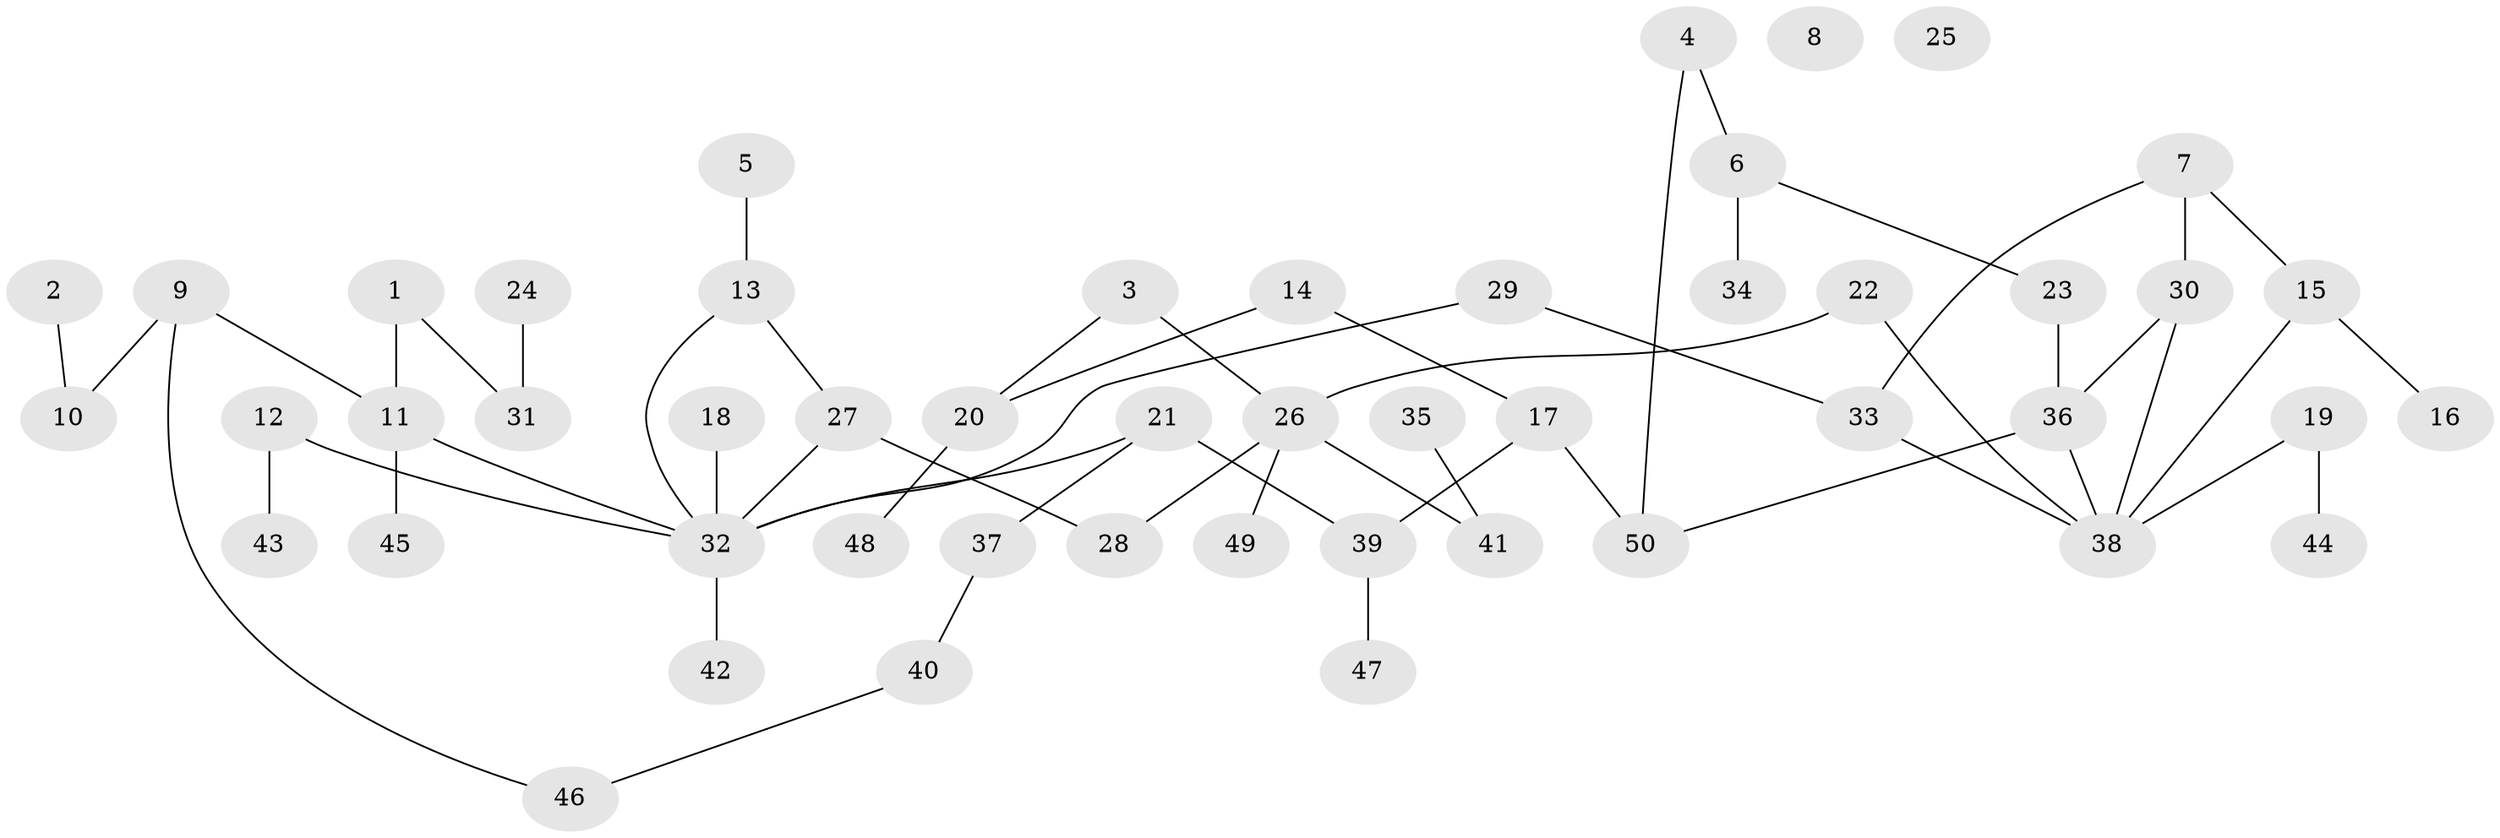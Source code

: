 // coarse degree distribution, {2: 0.24242424242424243, 1: 0.3333333333333333, 3: 0.15151515151515152, 4: 0.12121212121212122, 0: 0.06060606060606061, 6: 0.030303030303030304, 5: 0.030303030303030304, 7: 0.030303030303030304}
// Generated by graph-tools (version 1.1) at 2025/41/03/06/25 10:41:25]
// undirected, 50 vertices, 56 edges
graph export_dot {
graph [start="1"]
  node [color=gray90,style=filled];
  1;
  2;
  3;
  4;
  5;
  6;
  7;
  8;
  9;
  10;
  11;
  12;
  13;
  14;
  15;
  16;
  17;
  18;
  19;
  20;
  21;
  22;
  23;
  24;
  25;
  26;
  27;
  28;
  29;
  30;
  31;
  32;
  33;
  34;
  35;
  36;
  37;
  38;
  39;
  40;
  41;
  42;
  43;
  44;
  45;
  46;
  47;
  48;
  49;
  50;
  1 -- 11;
  1 -- 31;
  2 -- 10;
  3 -- 20;
  3 -- 26;
  4 -- 6;
  4 -- 50;
  5 -- 13;
  6 -- 23;
  6 -- 34;
  7 -- 15;
  7 -- 30;
  7 -- 33;
  9 -- 10;
  9 -- 11;
  9 -- 46;
  11 -- 32;
  11 -- 45;
  12 -- 32;
  12 -- 43;
  13 -- 27;
  13 -- 32;
  14 -- 17;
  14 -- 20;
  15 -- 16;
  15 -- 38;
  17 -- 39;
  17 -- 50;
  18 -- 32;
  19 -- 38;
  19 -- 44;
  20 -- 48;
  21 -- 32;
  21 -- 37;
  21 -- 39;
  22 -- 26;
  22 -- 38;
  23 -- 36;
  24 -- 31;
  26 -- 28;
  26 -- 41;
  26 -- 49;
  27 -- 28;
  27 -- 32;
  29 -- 32;
  29 -- 33;
  30 -- 36;
  30 -- 38;
  32 -- 42;
  33 -- 38;
  35 -- 41;
  36 -- 38;
  36 -- 50;
  37 -- 40;
  39 -- 47;
  40 -- 46;
}
